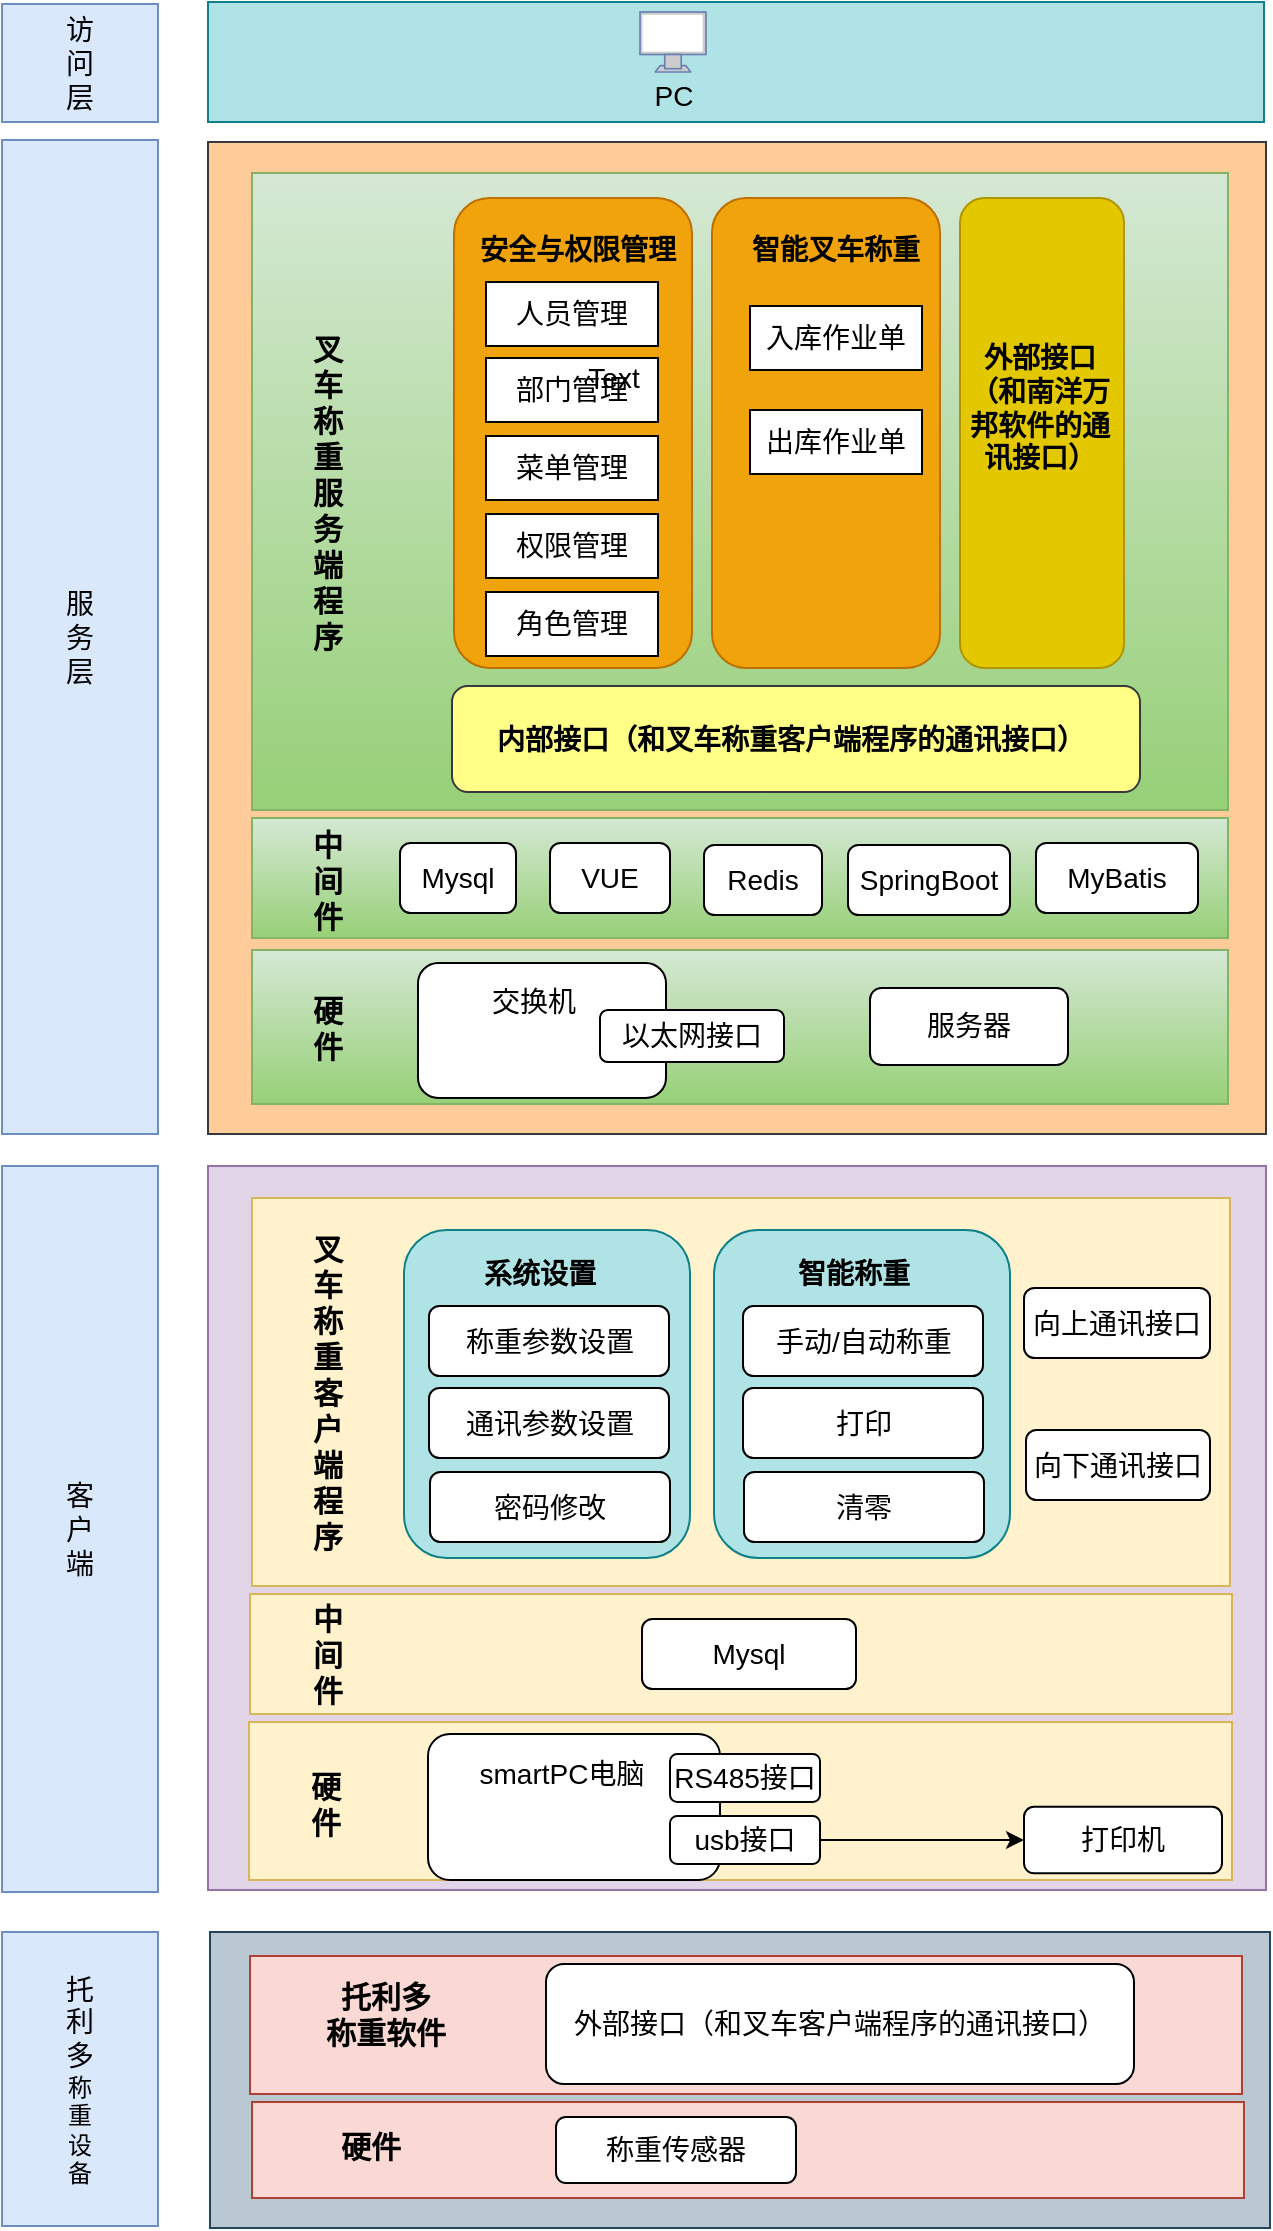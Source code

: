 <mxfile version="20.8.4" type="github">
  <diagram id="X1pqfdLoyEXi40aKj6Dz" name="第 1 页">
    <mxGraphModel dx="1434" dy="796" grid="0" gridSize="10" guides="1" tooltips="1" connect="1" arrows="1" fold="1" page="1" pageScale="1" pageWidth="827" pageHeight="1169" math="0" shadow="0">
      <root>
        <mxCell id="0" />
        <mxCell id="1" parent="0" />
        <mxCell id="lJw6rxqIaNfd_lT4gOlx-46" value="" style="rounded=0;whiteSpace=wrap;html=1;fontSize=14;fillColor=#ffcc99;strokeColor=#36393d;glass=0;" vertex="1" parent="1">
          <mxGeometry x="131" y="77" width="529" height="496" as="geometry" />
        </mxCell>
        <mxCell id="lJw6rxqIaNfd_lT4gOlx-23" value="&lt;font style=&quot;font-size: 14px;&quot;&gt;服&lt;br&gt;务&lt;br&gt;层&lt;/font&gt;" style="rounded=0;whiteSpace=wrap;html=1;fillColor=#dae8fc;strokeColor=#6c8ebf;" vertex="1" parent="1">
          <mxGeometry x="28" y="76" width="78" height="497" as="geometry" />
        </mxCell>
        <mxCell id="lJw6rxqIaNfd_lT4gOlx-24" value="" style="rounded=0;whiteSpace=wrap;html=1;fillColor=#d5e8d4;strokeColor=#82b366;gradientColor=#97d077;" vertex="1" parent="1">
          <mxGeometry x="153" y="92.5" width="488" height="318.5" as="geometry" />
        </mxCell>
        <mxCell id="lJw6rxqIaNfd_lT4gOlx-25" value="&lt;b style=&quot;font-size: 15px;&quot;&gt;叉&lt;br&gt;车&lt;br&gt;称&lt;br&gt;重&lt;br&gt;服&lt;br&gt;务&lt;br&gt;端&lt;br&gt;程&lt;br&gt;序&lt;br&gt;&lt;/b&gt;" style="text;html=1;strokeColor=none;fillColor=none;align=center;verticalAlign=middle;whiteSpace=wrap;rounded=0;" vertex="1" parent="1">
          <mxGeometry x="161" y="167.75" width="60" height="168.25" as="geometry" />
        </mxCell>
        <mxCell id="lJw6rxqIaNfd_lT4gOlx-26" value="" style="rounded=1;whiteSpace=wrap;html=1;fontSize=14;fillColor=#f0a30a;fontColor=#000000;strokeColor=#BD7000;" vertex="1" parent="1">
          <mxGeometry x="254" y="105" width="119" height="235" as="geometry" />
        </mxCell>
        <mxCell id="lJw6rxqIaNfd_lT4gOlx-28" value="安全与权限管理" style="text;html=1;strokeColor=none;fillColor=none;align=center;verticalAlign=middle;whiteSpace=wrap;rounded=0;fontSize=14;fontStyle=1" vertex="1" parent="1">
          <mxGeometry x="261" y="116" width="110" height="30" as="geometry" />
        </mxCell>
        <mxCell id="lJw6rxqIaNfd_lT4gOlx-29" value="人员管理" style="rounded=0;whiteSpace=wrap;html=1;fontSize=14;" vertex="1" parent="1">
          <mxGeometry x="270" y="147" width="86" height="32" as="geometry" />
        </mxCell>
        <mxCell id="lJw6rxqIaNfd_lT4gOlx-30" value="部门管理" style="rounded=0;whiteSpace=wrap;html=1;fontSize=14;" vertex="1" parent="1">
          <mxGeometry x="270" y="185" width="86" height="32" as="geometry" />
        </mxCell>
        <mxCell id="lJw6rxqIaNfd_lT4gOlx-31" value="菜单管理" style="rounded=0;whiteSpace=wrap;html=1;fontSize=14;" vertex="1" parent="1">
          <mxGeometry x="270" y="224" width="86" height="32" as="geometry" />
        </mxCell>
        <mxCell id="lJw6rxqIaNfd_lT4gOlx-32" value="权限管理" style="rounded=0;whiteSpace=wrap;html=1;fontSize=14;" vertex="1" parent="1">
          <mxGeometry x="270" y="263" width="86" height="32" as="geometry" />
        </mxCell>
        <mxCell id="lJw6rxqIaNfd_lT4gOlx-36" value="角色管理" style="rounded=0;whiteSpace=wrap;html=1;fontSize=14;" vertex="1" parent="1">
          <mxGeometry x="270" y="302" width="86" height="32" as="geometry" />
        </mxCell>
        <mxCell id="lJw6rxqIaNfd_lT4gOlx-37" value="" style="rounded=1;whiteSpace=wrap;html=1;fontSize=14;fillColor=#f0a30a;fontColor=#000000;strokeColor=#BD7000;" vertex="1" parent="1">
          <mxGeometry x="383" y="105" width="114" height="235" as="geometry" />
        </mxCell>
        <mxCell id="lJw6rxqIaNfd_lT4gOlx-38" value="智能叉车称重" style="text;html=1;strokeColor=none;fillColor=none;align=center;verticalAlign=middle;whiteSpace=wrap;rounded=0;fontSize=14;fontStyle=1" vertex="1" parent="1">
          <mxGeometry x="390" y="116" width="110" height="30" as="geometry" />
        </mxCell>
        <mxCell id="lJw6rxqIaNfd_lT4gOlx-39" value="入库作业单" style="rounded=0;whiteSpace=wrap;html=1;fontSize=14;" vertex="1" parent="1">
          <mxGeometry x="402" y="159" width="86" height="32" as="geometry" />
        </mxCell>
        <mxCell id="lJw6rxqIaNfd_lT4gOlx-40" value="出库作业单" style="rounded=0;whiteSpace=wrap;html=1;fontSize=14;" vertex="1" parent="1">
          <mxGeometry x="402" y="211" width="86" height="32" as="geometry" />
        </mxCell>
        <mxCell id="lJw6rxqIaNfd_lT4gOlx-41" value="" style="rounded=1;whiteSpace=wrap;html=1;fontSize=14;fillColor=#e3c800;fontColor=#000000;strokeColor=#B09500;" vertex="1" parent="1">
          <mxGeometry x="507" y="105" width="82" height="235" as="geometry" />
        </mxCell>
        <mxCell id="lJw6rxqIaNfd_lT4gOlx-42" value="外部接口&lt;br&gt;（和南洋万邦软件的通讯接口）" style="text;html=1;strokeColor=none;fillColor=none;align=center;verticalAlign=middle;whiteSpace=wrap;rounded=0;fontSize=14;fontStyle=1" vertex="1" parent="1">
          <mxGeometry x="510" y="164" width="74" height="92" as="geometry" />
        </mxCell>
        <mxCell id="lJw6rxqIaNfd_lT4gOlx-43" value="" style="rounded=1;whiteSpace=wrap;html=1;fontSize=14;fillColor=#ffff88;strokeColor=#36393d;" vertex="1" parent="1">
          <mxGeometry x="253" y="349" width="344" height="53" as="geometry" />
        </mxCell>
        <mxCell id="lJw6rxqIaNfd_lT4gOlx-45" value="内部接口（和叉车称重客户端程序的通讯接口）" style="text;html=1;strokeColor=none;fillColor=none;align=center;verticalAlign=middle;whiteSpace=wrap;rounded=0;fontSize=14;fontStyle=1" vertex="1" parent="1">
          <mxGeometry x="270" y="360.5" width="305" height="30" as="geometry" />
        </mxCell>
        <mxCell id="lJw6rxqIaNfd_lT4gOlx-47" value="" style="rounded=0;whiteSpace=wrap;html=1;fillColor=#d5e8d4;strokeColor=#82b366;gradientColor=#97d077;" vertex="1" parent="1">
          <mxGeometry x="153" y="415" width="488" height="60" as="geometry" />
        </mxCell>
        <mxCell id="lJw6rxqIaNfd_lT4gOlx-48" value="&lt;b style=&quot;font-size: 15px;&quot;&gt;中&lt;br&gt;间&lt;br&gt;件&lt;br&gt;&lt;/b&gt;" style="text;html=1;strokeColor=none;fillColor=none;align=center;verticalAlign=middle;whiteSpace=wrap;rounded=0;" vertex="1" parent="1">
          <mxGeometry x="167" y="418" width="48" height="56" as="geometry" />
        </mxCell>
        <mxCell id="lJw6rxqIaNfd_lT4gOlx-49" value="Mysql" style="rounded=1;whiteSpace=wrap;html=1;glass=0;sketch=0;fontSize=14;" vertex="1" parent="1">
          <mxGeometry x="227" y="427.5" width="58" height="35" as="geometry" />
        </mxCell>
        <mxCell id="lJw6rxqIaNfd_lT4gOlx-51" value="VUE" style="rounded=1;whiteSpace=wrap;html=1;glass=0;sketch=0;fontSize=14;" vertex="1" parent="1">
          <mxGeometry x="302" y="427.5" width="60" height="35" as="geometry" />
        </mxCell>
        <mxCell id="lJw6rxqIaNfd_lT4gOlx-52" value="Redis" style="rounded=1;whiteSpace=wrap;html=1;glass=0;sketch=0;fontSize=14;" vertex="1" parent="1">
          <mxGeometry x="379" y="428.5" width="59" height="35" as="geometry" />
        </mxCell>
        <mxCell id="lJw6rxqIaNfd_lT4gOlx-53" value="SpringBoot" style="rounded=1;whiteSpace=wrap;html=1;glass=0;sketch=0;fontSize=14;" vertex="1" parent="1">
          <mxGeometry x="451" y="428.5" width="81" height="35" as="geometry" />
        </mxCell>
        <mxCell id="lJw6rxqIaNfd_lT4gOlx-54" value="MyBatis" style="rounded=1;whiteSpace=wrap;html=1;glass=0;sketch=0;fontSize=14;" vertex="1" parent="1">
          <mxGeometry x="545" y="427.5" width="81" height="35" as="geometry" />
        </mxCell>
        <mxCell id="lJw6rxqIaNfd_lT4gOlx-55" value="" style="rounded=0;whiteSpace=wrap;html=1;fillColor=#d5e8d4;strokeColor=#82b366;gradientColor=#97d077;" vertex="1" parent="1">
          <mxGeometry x="153" y="481" width="488" height="77" as="geometry" />
        </mxCell>
        <mxCell id="lJw6rxqIaNfd_lT4gOlx-56" value="&lt;b style=&quot;font-size: 15px;&quot;&gt;硬&lt;br&gt;件&lt;br&gt;&lt;/b&gt;" style="text;html=1;strokeColor=none;fillColor=none;align=center;verticalAlign=middle;whiteSpace=wrap;rounded=0;" vertex="1" parent="1">
          <mxGeometry x="167" y="491.5" width="48" height="56" as="geometry" />
        </mxCell>
        <mxCell id="lJw6rxqIaNfd_lT4gOlx-57" value="" style="rounded=1;whiteSpace=wrap;html=1;glass=0;sketch=0;fontSize=14;" vertex="1" parent="1">
          <mxGeometry x="236" y="487.5" width="124" height="67.5" as="geometry" />
        </mxCell>
        <mxCell id="lJw6rxqIaNfd_lT4gOlx-58" value="交换机" style="text;html=1;strokeColor=none;fillColor=none;align=center;verticalAlign=middle;whiteSpace=wrap;rounded=0;glass=0;sketch=0;fontSize=14;" vertex="1" parent="1">
          <mxGeometry x="264" y="491.5" width="60" height="30" as="geometry" />
        </mxCell>
        <mxCell id="lJw6rxqIaNfd_lT4gOlx-59" value="以太网接口" style="rounded=1;whiteSpace=wrap;html=1;glass=0;sketch=0;fontSize=14;" vertex="1" parent="1">
          <mxGeometry x="327" y="511" width="92" height="26" as="geometry" />
        </mxCell>
        <mxCell id="lJw6rxqIaNfd_lT4gOlx-60" value="服务器" style="rounded=1;whiteSpace=wrap;html=1;glass=0;sketch=0;fontSize=14;" vertex="1" parent="1">
          <mxGeometry x="462" y="500" width="99" height="38.5" as="geometry" />
        </mxCell>
        <mxCell id="lJw6rxqIaNfd_lT4gOlx-61" value="&lt;span style=&quot;font-size: 14px;&quot;&gt;客&lt;br&gt;户&lt;br&gt;端&lt;/span&gt;" style="rounded=0;whiteSpace=wrap;html=1;fillColor=#dae8fc;strokeColor=#6c8ebf;" vertex="1" parent="1">
          <mxGeometry x="28" y="589" width="78" height="363" as="geometry" />
        </mxCell>
        <mxCell id="lJw6rxqIaNfd_lT4gOlx-62" value="" style="rounded=0;whiteSpace=wrap;html=1;glass=0;sketch=0;fontSize=14;fillColor=#e1d5e7;strokeColor=#9673a6;" vertex="1" parent="1">
          <mxGeometry x="131" y="589" width="529" height="362" as="geometry" />
        </mxCell>
        <mxCell id="lJw6rxqIaNfd_lT4gOlx-64" value="" style="rounded=0;whiteSpace=wrap;html=1;glass=0;sketch=0;fontSize=14;fillColor=#fff2cc;strokeColor=#d6b656;" vertex="1" parent="1">
          <mxGeometry x="153" y="605" width="489" height="194" as="geometry" />
        </mxCell>
        <mxCell id="lJw6rxqIaNfd_lT4gOlx-66" value="&lt;b style=&quot;font-size: 15px;&quot;&gt;叉&lt;br&gt;车&lt;br&gt;称&lt;br&gt;重&lt;br&gt;客&lt;br&gt;户&lt;br&gt;端&lt;br&gt;程&lt;br&gt;序&lt;br&gt;&lt;/b&gt;" style="text;html=1;strokeColor=none;fillColor=none;align=center;verticalAlign=middle;whiteSpace=wrap;rounded=0;" vertex="1" parent="1">
          <mxGeometry x="161" y="617.88" width="60" height="168.25" as="geometry" />
        </mxCell>
        <mxCell id="lJw6rxqIaNfd_lT4gOlx-67" value="" style="rounded=1;whiteSpace=wrap;html=1;glass=0;sketch=0;fontSize=14;fillColor=#b0e3e6;strokeColor=#0e8088;" vertex="1" parent="1">
          <mxGeometry x="229" y="621" width="143" height="164" as="geometry" />
        </mxCell>
        <mxCell id="lJw6rxqIaNfd_lT4gOlx-68" value="" style="rounded=0;whiteSpace=wrap;html=1;fillColor=#fff2cc;strokeColor=#d6b656;" vertex="1" parent="1">
          <mxGeometry x="152" y="803" width="491" height="60" as="geometry" />
        </mxCell>
        <mxCell id="lJw6rxqIaNfd_lT4gOlx-69" value="Mysql" style="rounded=1;whiteSpace=wrap;html=1;glass=0;sketch=0;fontSize=14;" vertex="1" parent="1">
          <mxGeometry x="348" y="815.5" width="107" height="35" as="geometry" />
        </mxCell>
        <mxCell id="lJw6rxqIaNfd_lT4gOlx-70" value="&lt;b style=&quot;font-size: 15px;&quot;&gt;中&lt;br&gt;间&lt;br&gt;件&lt;br&gt;&lt;/b&gt;" style="text;html=1;strokeColor=none;fillColor=none;align=center;verticalAlign=middle;whiteSpace=wrap;rounded=0;" vertex="1" parent="1">
          <mxGeometry x="167" y="805" width="48" height="56" as="geometry" />
        </mxCell>
        <mxCell id="lJw6rxqIaNfd_lT4gOlx-71" value="系统设置" style="text;html=1;strokeColor=none;fillColor=none;align=center;verticalAlign=middle;whiteSpace=wrap;rounded=0;fontSize=14;fontStyle=1" vertex="1" parent="1">
          <mxGeometry x="241.5" y="628" width="110" height="30" as="geometry" />
        </mxCell>
        <mxCell id="lJw6rxqIaNfd_lT4gOlx-72" value="称重参数设置" style="rounded=1;whiteSpace=wrap;html=1;glass=0;sketch=0;fontSize=14;" vertex="1" parent="1">
          <mxGeometry x="241.5" y="659" width="120" height="35" as="geometry" />
        </mxCell>
        <mxCell id="lJw6rxqIaNfd_lT4gOlx-75" value="通讯参数设置" style="rounded=1;whiteSpace=wrap;html=1;glass=0;sketch=0;fontSize=14;" vertex="1" parent="1">
          <mxGeometry x="241.5" y="700" width="120" height="35" as="geometry" />
        </mxCell>
        <mxCell id="lJw6rxqIaNfd_lT4gOlx-76" value="密码修改" style="rounded=1;whiteSpace=wrap;html=1;glass=0;sketch=0;fontSize=14;" vertex="1" parent="1">
          <mxGeometry x="242" y="742" width="120" height="35" as="geometry" />
        </mxCell>
        <mxCell id="lJw6rxqIaNfd_lT4gOlx-77" value="" style="rounded=1;whiteSpace=wrap;html=1;glass=0;sketch=0;fontSize=14;fillColor=#b0e3e6;strokeColor=#0e8088;" vertex="1" parent="1">
          <mxGeometry x="384" y="621" width="148" height="164" as="geometry" />
        </mxCell>
        <mxCell id="lJw6rxqIaNfd_lT4gOlx-78" value="智能称重" style="text;html=1;strokeColor=none;fillColor=none;align=center;verticalAlign=middle;whiteSpace=wrap;rounded=0;fontSize=14;fontStyle=1" vertex="1" parent="1">
          <mxGeometry x="398.5" y="628" width="110" height="30" as="geometry" />
        </mxCell>
        <mxCell id="lJw6rxqIaNfd_lT4gOlx-79" value="手动/自动称重" style="rounded=1;whiteSpace=wrap;html=1;glass=0;sketch=0;fontSize=14;" vertex="1" parent="1">
          <mxGeometry x="398.5" y="659" width="120" height="35" as="geometry" />
        </mxCell>
        <mxCell id="lJw6rxqIaNfd_lT4gOlx-80" value="打印" style="rounded=1;whiteSpace=wrap;html=1;glass=0;sketch=0;fontSize=14;" vertex="1" parent="1">
          <mxGeometry x="398.5" y="700" width="120" height="35" as="geometry" />
        </mxCell>
        <mxCell id="lJw6rxqIaNfd_lT4gOlx-81" value="清零" style="rounded=1;whiteSpace=wrap;html=1;glass=0;sketch=0;fontSize=14;" vertex="1" parent="1">
          <mxGeometry x="399" y="742" width="120" height="35" as="geometry" />
        </mxCell>
        <mxCell id="lJw6rxqIaNfd_lT4gOlx-82" value="" style="rounded=0;whiteSpace=wrap;html=1;fillColor=#fff2cc;strokeColor=#d6b656;" vertex="1" parent="1">
          <mxGeometry x="151.5" y="867" width="491.5" height="79" as="geometry" />
        </mxCell>
        <mxCell id="lJw6rxqIaNfd_lT4gOlx-83" value="&lt;b style=&quot;font-size: 15px;&quot;&gt;硬&lt;br&gt;件&lt;br&gt;&lt;/b&gt;" style="text;html=1;strokeColor=none;fillColor=none;align=center;verticalAlign=middle;whiteSpace=wrap;rounded=0;" vertex="1" parent="1">
          <mxGeometry x="165.5" y="879.5" width="48" height="56" as="geometry" />
        </mxCell>
        <mxCell id="lJw6rxqIaNfd_lT4gOlx-86" value="" style="rounded=1;whiteSpace=wrap;html=1;glass=0;sketch=0;fontSize=14;" vertex="1" parent="1">
          <mxGeometry x="241" y="873" width="146" height="73" as="geometry" />
        </mxCell>
        <mxCell id="lJw6rxqIaNfd_lT4gOlx-87" value="打印机" style="rounded=1;whiteSpace=wrap;html=1;glass=0;sketch=0;fontSize=14;" vertex="1" parent="1">
          <mxGeometry x="539" y="909.38" width="99" height="33.25" as="geometry" />
        </mxCell>
        <mxCell id="lJw6rxqIaNfd_lT4gOlx-90" value="smartPC电脑" style="text;html=1;strokeColor=none;fillColor=none;align=center;verticalAlign=middle;whiteSpace=wrap;rounded=0;glass=0;sketch=0;fontSize=14;" vertex="1" parent="1">
          <mxGeometry x="263" y="879.5" width="90" height="27.5" as="geometry" />
        </mxCell>
        <mxCell id="lJw6rxqIaNfd_lT4gOlx-92" value="" style="edgeStyle=orthogonalEdgeStyle;rounded=0;orthogonalLoop=1;jettySize=auto;html=1;fontSize=14;" edge="1" parent="1" source="lJw6rxqIaNfd_lT4gOlx-91" target="lJw6rxqIaNfd_lT4gOlx-87">
          <mxGeometry relative="1" as="geometry" />
        </mxCell>
        <mxCell id="lJw6rxqIaNfd_lT4gOlx-91" value="usb接口" style="rounded=1;whiteSpace=wrap;html=1;glass=0;sketch=0;fontSize=14;" vertex="1" parent="1">
          <mxGeometry x="362" y="914" width="75" height="24" as="geometry" />
        </mxCell>
        <mxCell id="lJw6rxqIaNfd_lT4gOlx-93" value="&lt;span style=&quot;font-size: 14px;&quot;&gt;托&lt;br&gt;利&lt;br&gt;多&lt;br&gt;&lt;/span&gt;称&lt;br&gt;重&lt;br&gt;设&lt;br&gt;备" style="rounded=0;whiteSpace=wrap;html=1;fillColor=#dae8fc;strokeColor=#6c8ebf;" vertex="1" parent="1">
          <mxGeometry x="28" y="972" width="78" height="147" as="geometry" />
        </mxCell>
        <mxCell id="lJw6rxqIaNfd_lT4gOlx-94" value="向上通讯接口" style="rounded=1;whiteSpace=wrap;html=1;glass=0;sketch=0;fontSize=14;" vertex="1" parent="1">
          <mxGeometry x="539" y="650" width="93" height="35" as="geometry" />
        </mxCell>
        <mxCell id="lJw6rxqIaNfd_lT4gOlx-96" value="向下通讯接口" style="rounded=1;whiteSpace=wrap;html=1;glass=0;sketch=0;fontSize=14;" vertex="1" parent="1">
          <mxGeometry x="540" y="721" width="92" height="35" as="geometry" />
        </mxCell>
        <mxCell id="lJw6rxqIaNfd_lT4gOlx-97" value="" style="rounded=0;whiteSpace=wrap;html=1;glass=0;sketch=0;fontSize=14;fillColor=#bac8d3;strokeColor=#23445d;" vertex="1" parent="1">
          <mxGeometry x="132" y="972" width="530" height="148" as="geometry" />
        </mxCell>
        <mxCell id="lJw6rxqIaNfd_lT4gOlx-99" value="" style="rounded=0;whiteSpace=wrap;html=1;glass=0;sketch=0;fontSize=14;fillColor=#fad9d5;strokeColor=#ae4132;" vertex="1" parent="1">
          <mxGeometry x="152" y="984" width="496" height="69" as="geometry" />
        </mxCell>
        <mxCell id="lJw6rxqIaNfd_lT4gOlx-100" value="&lt;b style=&quot;font-size: 15px;&quot;&gt;托利多&lt;br&gt;称重软件&lt;br&gt;&lt;/b&gt;" style="text;html=1;strokeColor=none;fillColor=none;align=center;verticalAlign=middle;whiteSpace=wrap;rounded=0;" vertex="1" parent="1">
          <mxGeometry x="161" y="988" width="118" height="49.5" as="geometry" />
        </mxCell>
        <mxCell id="lJw6rxqIaNfd_lT4gOlx-101" value="RS485接口" style="rounded=1;whiteSpace=wrap;html=1;glass=0;sketch=0;fontSize=14;" vertex="1" parent="1">
          <mxGeometry x="362" y="883" width="75" height="24" as="geometry" />
        </mxCell>
        <mxCell id="lJw6rxqIaNfd_lT4gOlx-104" value="" style="rounded=0;whiteSpace=wrap;html=1;glass=0;sketch=0;fontSize=14;fillColor=#fad9d5;strokeColor=#ae4132;" vertex="1" parent="1">
          <mxGeometry x="153" y="1057" width="496" height="48" as="geometry" />
        </mxCell>
        <mxCell id="lJw6rxqIaNfd_lT4gOlx-105" value="&lt;b style=&quot;font-size: 15px;&quot;&gt;硬件&lt;br&gt;&lt;/b&gt;" style="text;html=1;strokeColor=none;fillColor=none;align=center;verticalAlign=middle;whiteSpace=wrap;rounded=0;" vertex="1" parent="1">
          <mxGeometry x="171" y="1064.5" width="83" height="29.5" as="geometry" />
        </mxCell>
        <mxCell id="lJw6rxqIaNfd_lT4gOlx-106" value="称重传感器" style="rounded=1;whiteSpace=wrap;html=1;glass=0;sketch=0;fontSize=14;" vertex="1" parent="1">
          <mxGeometry x="305" y="1064.5" width="120" height="33" as="geometry" />
        </mxCell>
        <mxCell id="lJw6rxqIaNfd_lT4gOlx-107" value="&lt;span style=&quot;font-size: 14px;&quot;&gt;访&lt;br&gt;问&lt;br&gt;层&lt;/span&gt;" style="rounded=0;whiteSpace=wrap;html=1;fillColor=#dae8fc;strokeColor=#6c8ebf;" vertex="1" parent="1">
          <mxGeometry x="28" y="8" width="78" height="59" as="geometry" />
        </mxCell>
        <mxCell id="lJw6rxqIaNfd_lT4gOlx-108" value="" style="rounded=0;whiteSpace=wrap;html=1;glass=0;sketch=0;fontSize=14;fillColor=#b0e3e6;strokeColor=#0e8088;" vertex="1" parent="1">
          <mxGeometry x="131" y="7" width="528" height="60" as="geometry" />
        </mxCell>
        <mxCell id="lJw6rxqIaNfd_lT4gOlx-109" value="" style="fontColor=#0066CC;verticalAlign=top;verticalLabelPosition=bottom;labelPosition=center;align=center;html=1;outlineConnect=0;fillColor=#CCCCCC;strokeColor=#6881B3;gradientColor=none;gradientDirection=north;strokeWidth=2;shape=mxgraph.networks.monitor;rounded=0;glass=0;sketch=0;fontSize=14;" vertex="1" parent="1">
          <mxGeometry x="347" y="12" width="33" height="30" as="geometry" />
        </mxCell>
        <mxCell id="lJw6rxqIaNfd_lT4gOlx-110" value="Text" style="text;html=1;strokeColor=none;fillColor=none;align=center;verticalAlign=middle;whiteSpace=wrap;rounded=0;glass=0;sketch=0;fontSize=14;" vertex="1" parent="1">
          <mxGeometry x="304" y="180" width="60" height="30" as="geometry" />
        </mxCell>
        <mxCell id="lJw6rxqIaNfd_lT4gOlx-111" value="PC" style="text;html=1;strokeColor=none;fillColor=none;align=center;verticalAlign=middle;whiteSpace=wrap;rounded=0;glass=0;sketch=0;fontSize=14;" vertex="1" parent="1">
          <mxGeometry x="333.5" y="44" width="60" height="19" as="geometry" />
        </mxCell>
        <mxCell id="lJw6rxqIaNfd_lT4gOlx-112" value="外部接口（和叉车客户端程序的通讯接口）" style="rounded=1;whiteSpace=wrap;html=1;glass=0;sketch=0;fontSize=14;" vertex="1" parent="1">
          <mxGeometry x="300" y="988" width="294" height="60" as="geometry" />
        </mxCell>
      </root>
    </mxGraphModel>
  </diagram>
</mxfile>
